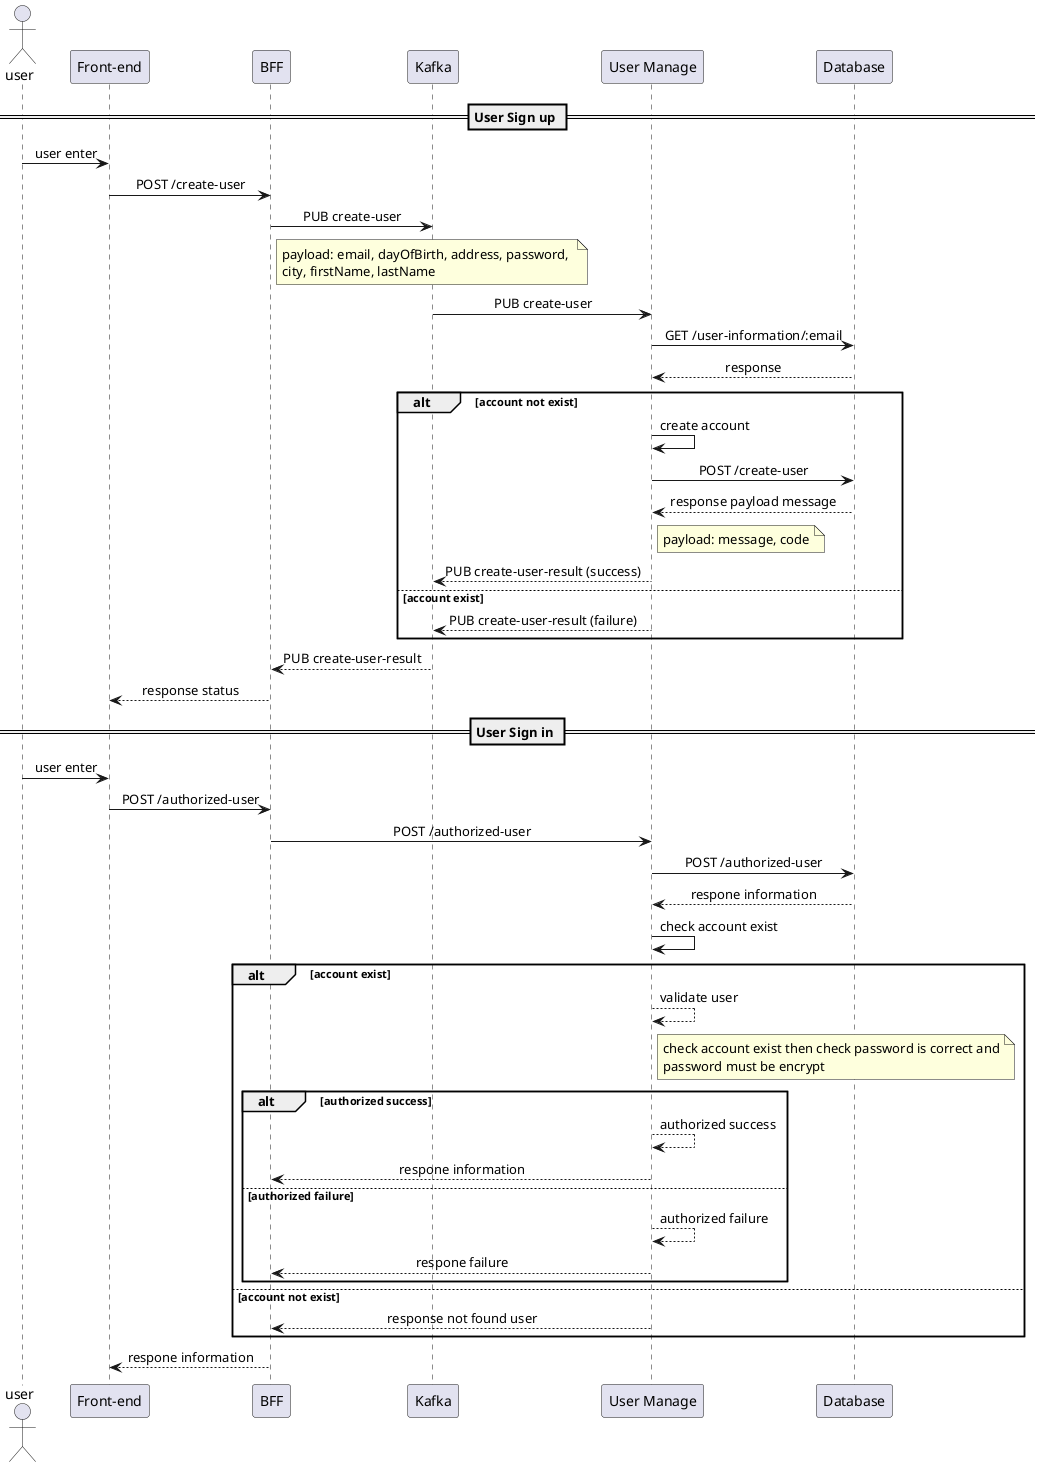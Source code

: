 @startuml User-Authentication

skinparam SequenceMessageAlignment center

actor user
participant "Front-end" as frontEnd
participant BFF as bff
participant Kafka as kafka
participant "User Manage" as userManage
participant Database as database

== User Sign up ==
user -> frontEnd : user enter
frontEnd -> bff :  POST /create-user
bff -> kafka: PUB create-user
note right of bff
    payload: email, dayOfBirth, address, password, 
    city, firstName, lastName
end note
kafka -> userManage: PUB create-user
userManage -> database: GET /user-information/:email
database ---> userManage: response 
alt account not exist
    userManage -> userManage: create account
    userManage -> database: POST /create-user
    "database" ---> userManage: response payload message
    note right of userManage
        payload: message, code
    end note 
    userManage ---> kafka: PUB create-user-result (success)
else account exist
    userManage ---> kafka: PUB create-user-result (failure)
end
kafka ---> bff: PUB create-user-result
bff --> frontEnd: response status

== User Sign in ==
user -> frontEnd : user enter
frontEnd -> bff :  POST /authorized-user
bff -> userManage: POST /authorized-user
userManage -> database: POST /authorized-user
database --> userManage : respone information
userManage -> userManage: check account exist
alt account exist
userManage ---> userManage: validate user
note right of userManage 
    check account exist then check password is correct and
    password must be encrypt
end note

alt authorized success
    userManage ---> userManage: authorized success
    userManage ---> bff: respone information
else authorized failure
    userManage ---> userManage: authorized failure
    userManage ---> bff: respone failure
end
else account not exist
userManage ---> bff: response not found user
end

bff --> frontEnd :  respone information


@enduml